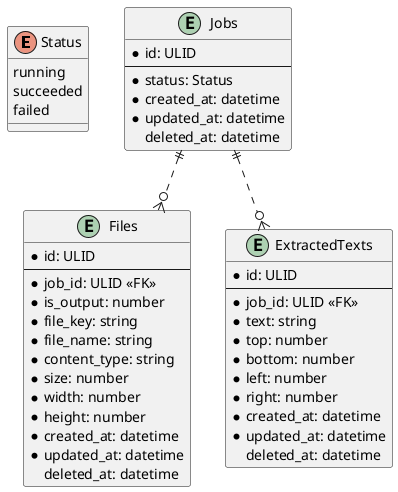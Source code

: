 @startuml

enum Status {
  running
  succeeded
  failed
}

entity Jobs {
  * id: ULID
  --
  * status: Status
  * created_at: datetime
  * updated_at: datetime
    deleted_at: datetime
}

entity Files {
  * id: ULID
  --
  * job_id: ULID <<FK>>
  * is_output: number
  * file_key: string
  * file_name: string
  * content_type: string
  * size: number
  * width: number
  * height: number
  * created_at: datetime
  * updated_at: datetime
    deleted_at: datetime
}

entity ExtractedTexts {
  * id: ULID
  --
  * job_id: ULID <<FK>>
  * text: string
  * top: number
  * bottom: number
  * left: number
  * right: number
  * created_at: datetime
  * updated_at: datetime
    deleted_at: datetime
}

Jobs ||..o{ ExtractedTexts
Jobs ||..o{ Files

@enduml
